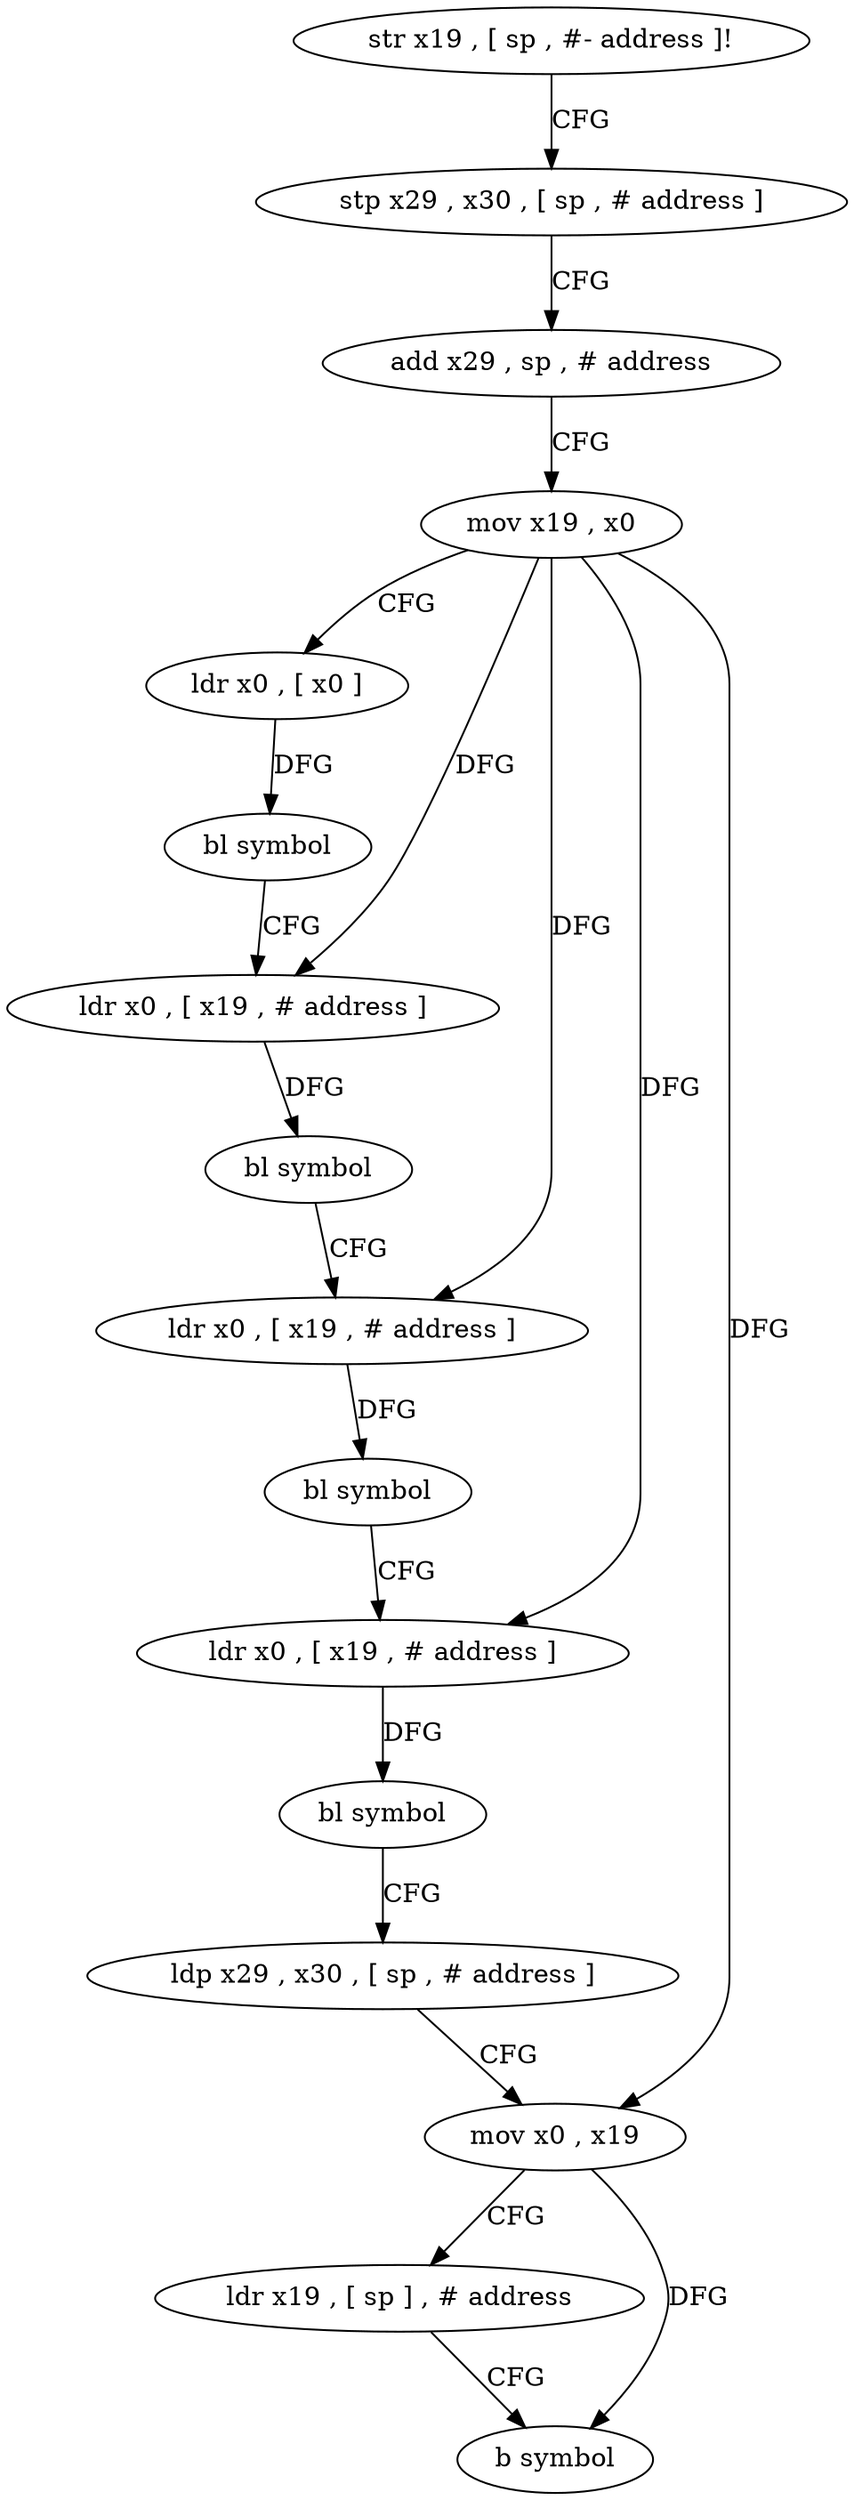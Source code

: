 digraph "func" {
"4221476" [label = "str x19 , [ sp , #- address ]!" ]
"4221480" [label = "stp x29 , x30 , [ sp , # address ]" ]
"4221484" [label = "add x29 , sp , # address" ]
"4221488" [label = "mov x19 , x0" ]
"4221492" [label = "ldr x0 , [ x0 ]" ]
"4221496" [label = "bl symbol" ]
"4221500" [label = "ldr x0 , [ x19 , # address ]" ]
"4221504" [label = "bl symbol" ]
"4221508" [label = "ldr x0 , [ x19 , # address ]" ]
"4221512" [label = "bl symbol" ]
"4221516" [label = "ldr x0 , [ x19 , # address ]" ]
"4221520" [label = "bl symbol" ]
"4221524" [label = "ldp x29 , x30 , [ sp , # address ]" ]
"4221528" [label = "mov x0 , x19" ]
"4221532" [label = "ldr x19 , [ sp ] , # address" ]
"4221536" [label = "b symbol" ]
"4221476" -> "4221480" [ label = "CFG" ]
"4221480" -> "4221484" [ label = "CFG" ]
"4221484" -> "4221488" [ label = "CFG" ]
"4221488" -> "4221492" [ label = "CFG" ]
"4221488" -> "4221500" [ label = "DFG" ]
"4221488" -> "4221508" [ label = "DFG" ]
"4221488" -> "4221516" [ label = "DFG" ]
"4221488" -> "4221528" [ label = "DFG" ]
"4221492" -> "4221496" [ label = "DFG" ]
"4221496" -> "4221500" [ label = "CFG" ]
"4221500" -> "4221504" [ label = "DFG" ]
"4221504" -> "4221508" [ label = "CFG" ]
"4221508" -> "4221512" [ label = "DFG" ]
"4221512" -> "4221516" [ label = "CFG" ]
"4221516" -> "4221520" [ label = "DFG" ]
"4221520" -> "4221524" [ label = "CFG" ]
"4221524" -> "4221528" [ label = "CFG" ]
"4221528" -> "4221532" [ label = "CFG" ]
"4221528" -> "4221536" [ label = "DFG" ]
"4221532" -> "4221536" [ label = "CFG" ]
}
